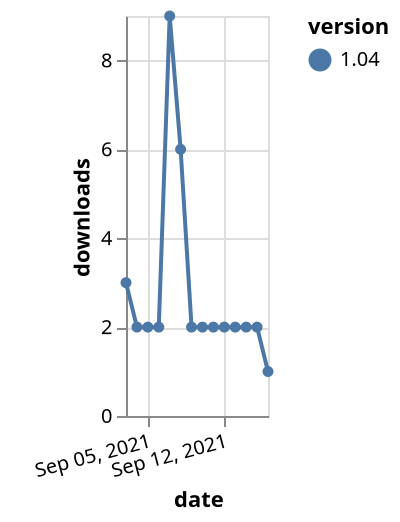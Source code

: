 {"$schema": "https://vega.github.io/schema/vega-lite/v5.json", "description": "A simple bar chart with embedded data.", "data": {"values": [{"date": "2021-09-03", "total": 2658, "delta": 3, "version": "1.04"}, {"date": "2021-09-04", "total": 2660, "delta": 2, "version": "1.04"}, {"date": "2021-09-05", "total": 2662, "delta": 2, "version": "1.04"}, {"date": "2021-09-06", "total": 2664, "delta": 2, "version": "1.04"}, {"date": "2021-09-07", "total": 2673, "delta": 9, "version": "1.04"}, {"date": "2021-09-08", "total": 2679, "delta": 6, "version": "1.04"}, {"date": "2021-09-09", "total": 2681, "delta": 2, "version": "1.04"}, {"date": "2021-09-10", "total": 2683, "delta": 2, "version": "1.04"}, {"date": "2021-09-11", "total": 2685, "delta": 2, "version": "1.04"}, {"date": "2021-09-12", "total": 2687, "delta": 2, "version": "1.04"}, {"date": "2021-09-13", "total": 2689, "delta": 2, "version": "1.04"}, {"date": "2021-09-14", "total": 2691, "delta": 2, "version": "1.04"}, {"date": "2021-09-15", "total": 2693, "delta": 2, "version": "1.04"}, {"date": "2021-09-16", "total": 2694, "delta": 1, "version": "1.04"}]}, "width": "container", "mark": {"type": "line", "point": {"filled": true}}, "encoding": {"x": {"field": "date", "type": "temporal", "timeUnit": "yearmonthdate", "title": "date", "axis": {"labelAngle": -15}}, "y": {"field": "delta", "type": "quantitative", "title": "downloads"}, "color": {"field": "version", "type": "nominal"}, "tooltip": {"field": "delta"}}}